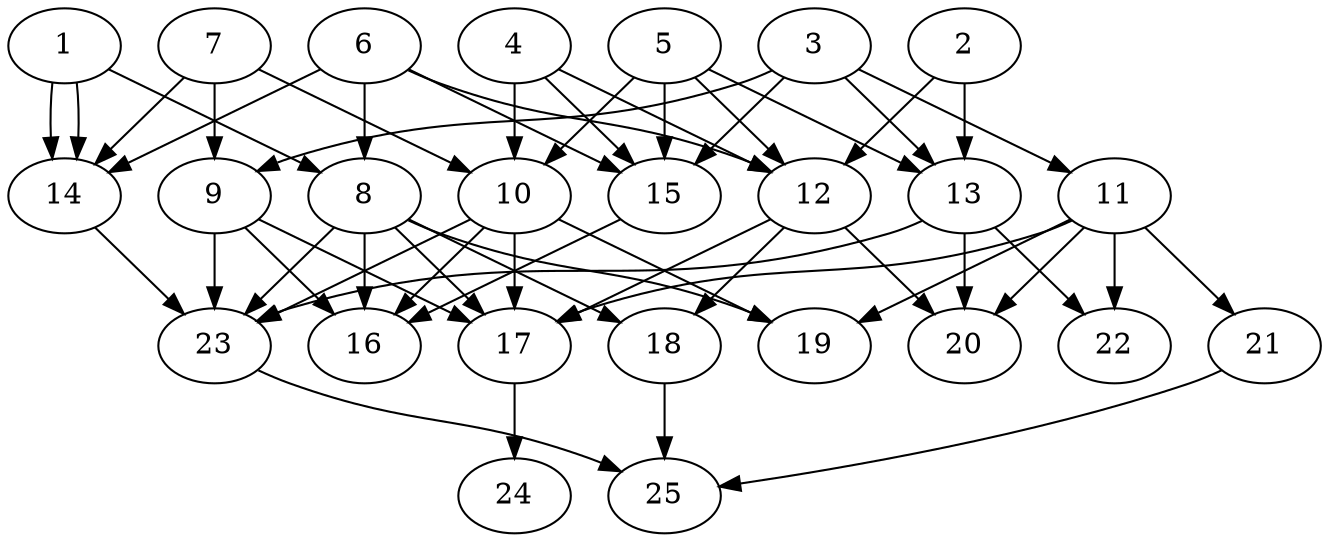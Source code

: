 // DAG automatically generated by daggen at Tue Aug  6 16:26:47 2019
// ./daggen --dot -n 25 --ccr 0.3 --fat 0.6 --regular 0.5 --density 0.6 --mindata 5242880 --maxdata 52428800 
digraph G {
  1 [size="74956800", alpha="0.17", expect_size="22487040"] 
  1 -> 8 [size ="22487040"]
  1 -> 14 [size ="22487040"]
  1 -> 14 [size ="22487040"]
  2 [size="42318507", alpha="0.16", expect_size="12695552"] 
  2 -> 12 [size ="12695552"]
  2 -> 13 [size ="12695552"]
  3 [size="169260373", alpha="0.12", expect_size="50778112"] 
  3 -> 9 [size ="50778112"]
  3 -> 11 [size ="50778112"]
  3 -> 13 [size ="50778112"]
  3 -> 15 [size ="50778112"]
  4 [size="37157547", alpha="0.17", expect_size="11147264"] 
  4 -> 10 [size ="11147264"]
  4 -> 12 [size ="11147264"]
  4 -> 15 [size ="11147264"]
  5 [size="88903680", alpha="0.06", expect_size="26671104"] 
  5 -> 10 [size ="26671104"]
  5 -> 12 [size ="26671104"]
  5 -> 13 [size ="26671104"]
  5 -> 15 [size ="26671104"]
  6 [size="140759040", alpha="0.08", expect_size="42227712"] 
  6 -> 8 [size ="42227712"]
  6 -> 12 [size ="42227712"]
  6 -> 14 [size ="42227712"]
  6 -> 15 [size ="42227712"]
  7 [size="168389973", alpha="0.05", expect_size="50516992"] 
  7 -> 9 [size ="50516992"]
  7 -> 10 [size ="50516992"]
  7 -> 14 [size ="50516992"]
  8 [size="19118080", alpha="0.11", expect_size="5735424"] 
  8 -> 16 [size ="5735424"]
  8 -> 17 [size ="5735424"]
  8 -> 18 [size ="5735424"]
  8 -> 19 [size ="5735424"]
  8 -> 23 [size ="5735424"]
  9 [size="100253013", alpha="0.03", expect_size="30075904"] 
  9 -> 16 [size ="30075904"]
  9 -> 17 [size ="30075904"]
  9 -> 23 [size ="30075904"]
  10 [size="64283307", alpha="0.02", expect_size="19284992"] 
  10 -> 16 [size ="19284992"]
  10 -> 17 [size ="19284992"]
  10 -> 19 [size ="19284992"]
  10 -> 23 [size ="19284992"]
  11 [size="99710293", alpha="0.02", expect_size="29913088"] 
  11 -> 17 [size ="29913088"]
  11 -> 19 [size ="29913088"]
  11 -> 20 [size ="29913088"]
  11 -> 21 [size ="29913088"]
  11 -> 22 [size ="29913088"]
  12 [size="78592000", alpha="0.09", expect_size="23577600"] 
  12 -> 17 [size ="23577600"]
  12 -> 18 [size ="23577600"]
  12 -> 20 [size ="23577600"]
  13 [size="48029013", alpha="0.09", expect_size="14408704"] 
  13 -> 20 [size ="14408704"]
  13 -> 22 [size ="14408704"]
  13 -> 23 [size ="14408704"]
  14 [size="145834667", alpha="0.08", expect_size="43750400"] 
  14 -> 23 [size ="43750400"]
  15 [size="118422187", alpha="0.04", expect_size="35526656"] 
  15 -> 16 [size ="35526656"]
  16 [size="166075733", alpha="0.01", expect_size="49822720"] 
  17 [size="69048320", alpha="0.14", expect_size="20714496"] 
  17 -> 24 [size ="20714496"]
  18 [size="105980587", alpha="0.02", expect_size="31794176"] 
  18 -> 25 [size ="31794176"]
  19 [size="36471467", alpha="0.09", expect_size="10941440"] 
  20 [size="57866240", alpha="0.13", expect_size="17359872"] 
  21 [size="77018453", alpha="0.04", expect_size="23105536"] 
  21 -> 25 [size ="23105536"]
  22 [size="95935147", alpha="0.19", expect_size="28780544"] 
  23 [size="169345707", alpha="0.13", expect_size="50803712"] 
  23 -> 25 [size ="50803712"]
  24 [size="83619840", alpha="0.09", expect_size="25085952"] 
  25 [size="145943893", alpha="0.14", expect_size="43783168"] 
}
